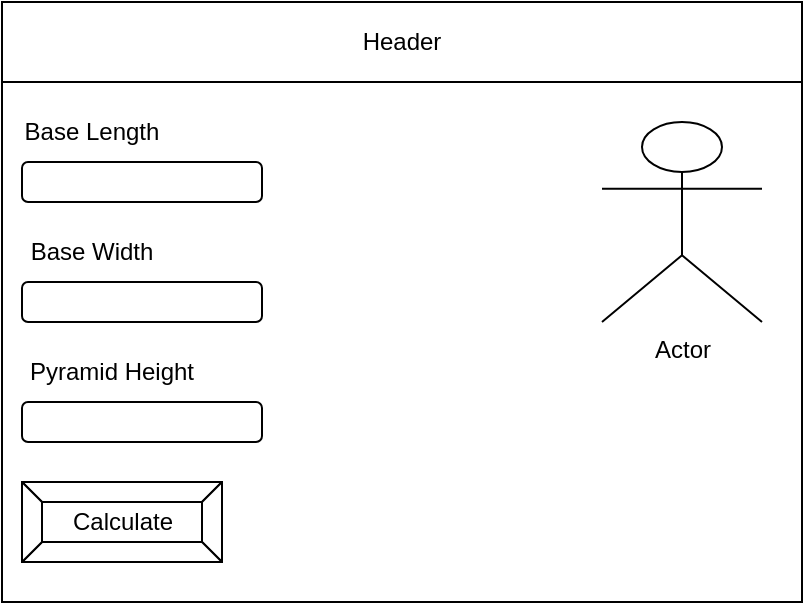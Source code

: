 <mxfile>
    <diagram id="pIaEtrtLPv3HG8r1JEND" name="Page-1">
        <mxGraphModel dx="594" dy="531" grid="1" gridSize="10" guides="1" tooltips="1" connect="1" arrows="1" fold="1" page="1" pageScale="1" pageWidth="850" pageHeight="1100" math="0" shadow="0">
            <root>
                <mxCell id="0"/>
                <mxCell id="1" parent="0"/>
                <mxCell id="2" value="" style="rounded=0;whiteSpace=wrap;html=1;" parent="1" vertex="1">
                    <mxGeometry x="80" y="80" width="400" height="300" as="geometry"/>
                </mxCell>
                <mxCell id="3" value="Header" style="rounded=0;whiteSpace=wrap;html=1;" parent="1" vertex="1">
                    <mxGeometry x="80" y="80" width="400" height="40" as="geometry"/>
                </mxCell>
                <mxCell id="6" value="Calculate" style="labelPosition=center;verticalLabelPosition=middle;align=center;html=1;shape=mxgraph.basic.button;dx=10;" parent="1" vertex="1">
                    <mxGeometry x="90" y="320" width="100" height="40" as="geometry"/>
                </mxCell>
                <mxCell id="7" value="" style="rounded=1;whiteSpace=wrap;html=1;" vertex="1" parent="1">
                    <mxGeometry x="90" y="160" width="120" height="20" as="geometry"/>
                </mxCell>
                <mxCell id="8" value="Base Length" style="text;html=1;strokeColor=none;fillColor=none;align=center;verticalAlign=middle;whiteSpace=wrap;rounded=0;" vertex="1" parent="1">
                    <mxGeometry x="80" y="130" width="90" height="30" as="geometry"/>
                </mxCell>
                <mxCell id="10" value="" style="rounded=1;whiteSpace=wrap;html=1;" vertex="1" parent="1">
                    <mxGeometry x="90" y="220" width="120" height="20" as="geometry"/>
                </mxCell>
                <mxCell id="11" value="Base Width" style="text;html=1;strokeColor=none;fillColor=none;align=center;verticalAlign=middle;whiteSpace=wrap;rounded=0;" vertex="1" parent="1">
                    <mxGeometry x="85" y="190" width="80" height="30" as="geometry"/>
                </mxCell>
                <mxCell id="12" value="" style="rounded=1;whiteSpace=wrap;html=1;" vertex="1" parent="1">
                    <mxGeometry x="90" y="280" width="120" height="20" as="geometry"/>
                </mxCell>
                <mxCell id="13" value="Pyramid Height" style="text;html=1;strokeColor=none;fillColor=none;align=center;verticalAlign=middle;whiteSpace=wrap;rounded=0;" vertex="1" parent="1">
                    <mxGeometry x="90" y="250" width="90" height="30" as="geometry"/>
                </mxCell>
                <mxCell id="14" value="Actor" style="shape=umlActor;verticalLabelPosition=bottom;verticalAlign=top;html=1;outlineConnect=0;" vertex="1" parent="1">
                    <mxGeometry x="380" y="140" width="80" height="100" as="geometry"/>
                </mxCell>
            </root>
        </mxGraphModel>
    </diagram>
</mxfile>